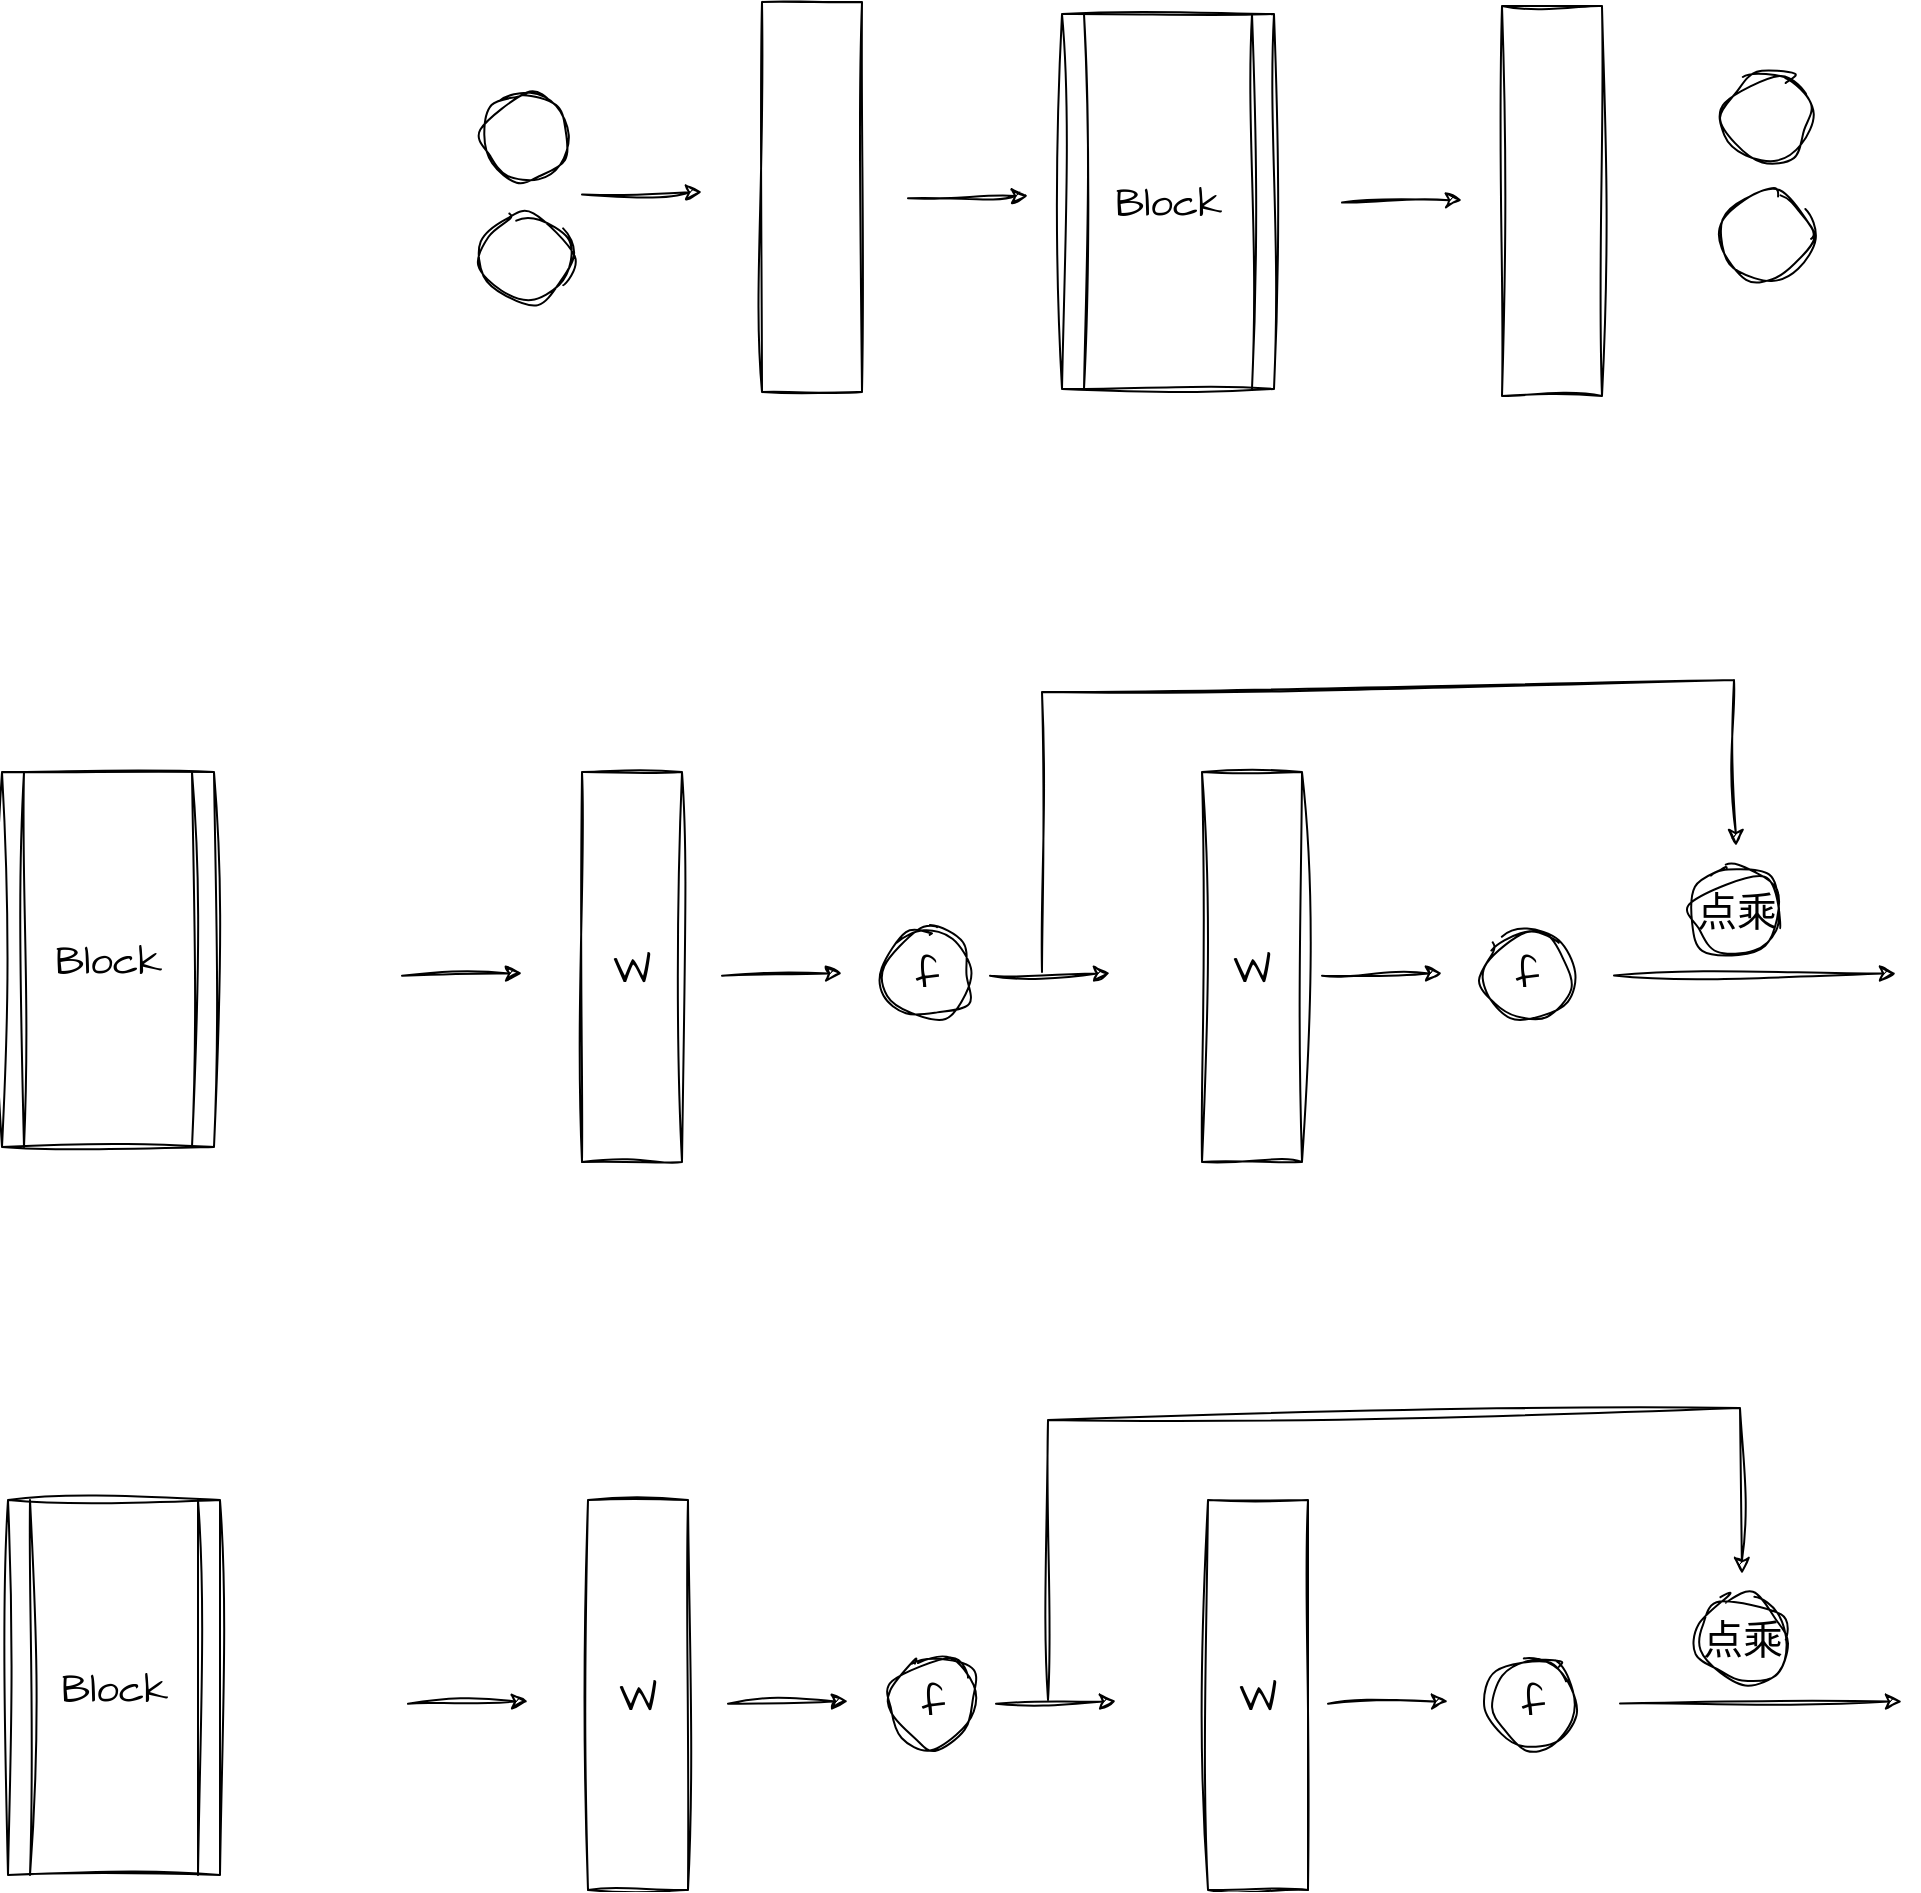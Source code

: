 <mxfile version="21.6.5" type="github">
  <diagram name="第 1 页" id="99LrgCuY8dMpkUbfyUKW">
    <mxGraphModel dx="2149" dy="782" grid="0" gridSize="10" guides="1" tooltips="1" connect="1" arrows="1" fold="1" page="1" pageScale="1" pageWidth="827" pageHeight="1169" math="1" shadow="0">
      <root>
        <mxCell id="0" />
        <mxCell id="1" parent="0" />
        <mxCell id="BA_Z5eX-vC3Ro55MNIHe-1" value="" style="rounded=0;whiteSpace=wrap;html=1;sketch=1;curveFitting=1;jiggle=2;" vertex="1" parent="1">
          <mxGeometry x="310" y="485" width="50" height="195" as="geometry" />
        </mxCell>
        <mxCell id="BA_Z5eX-vC3Ro55MNIHe-2" value="" style="ellipse;whiteSpace=wrap;html=1;aspect=fixed;sketch=1;curveFitting=1;jiggle=2;" vertex="1" parent="1">
          <mxGeometry x="170" y="530" width="45" height="45" as="geometry" />
        </mxCell>
        <mxCell id="BA_Z5eX-vC3Ro55MNIHe-3" value="" style="ellipse;whiteSpace=wrap;html=1;aspect=fixed;sketch=1;curveFitting=1;jiggle=2;" vertex="1" parent="1">
          <mxGeometry x="170" y="590" width="45" height="45" as="geometry" />
        </mxCell>
        <mxCell id="BA_Z5eX-vC3Ro55MNIHe-4" value="" style="endArrow=classic;html=1;rounded=0;sketch=1;hachureGap=4;jiggle=2;curveFitting=1;fontFamily=Architects Daughter;fontSource=https%3A%2F%2Ffonts.googleapis.com%2Fcss%3Ffamily%3DArchitects%2BDaughter;fontSize=16;" edge="1" parent="1">
          <mxGeometry width="50" height="50" relative="1" as="geometry">
            <mxPoint x="220" y="581.25" as="sourcePoint" />
            <mxPoint x="280" y="580" as="targetPoint" />
          </mxGeometry>
        </mxCell>
        <mxCell id="BA_Z5eX-vC3Ro55MNIHe-6" value="Block" style="shape=process;whiteSpace=wrap;html=1;backgroundOutline=1;sketch=1;hachureGap=4;jiggle=2;curveFitting=1;fontFamily=Architects Daughter;fontSource=https%3A%2F%2Ffonts.googleapis.com%2Fcss%3Ffamily%3DArchitects%2BDaughter;fontSize=20;" vertex="1" parent="1">
          <mxGeometry x="460" y="491" width="106" height="187.5" as="geometry" />
        </mxCell>
        <mxCell id="BA_Z5eX-vC3Ro55MNIHe-7" value="" style="rounded=0;whiteSpace=wrap;html=1;sketch=1;curveFitting=1;jiggle=2;" vertex="1" parent="1">
          <mxGeometry x="680" y="487" width="50" height="195" as="geometry" />
        </mxCell>
        <mxCell id="BA_Z5eX-vC3Ro55MNIHe-9" value="" style="endArrow=classic;html=1;rounded=0;sketch=1;hachureGap=4;jiggle=2;curveFitting=1;fontFamily=Architects Daughter;fontSource=https%3A%2F%2Ffonts.googleapis.com%2Fcss%3Ffamily%3DArchitects%2BDaughter;fontSize=16;" edge="1" parent="1">
          <mxGeometry width="50" height="50" relative="1" as="geometry">
            <mxPoint x="383" y="583.13" as="sourcePoint" />
            <mxPoint x="443" y="581.88" as="targetPoint" />
          </mxGeometry>
        </mxCell>
        <mxCell id="BA_Z5eX-vC3Ro55MNIHe-10" value="" style="endArrow=classic;html=1;rounded=0;sketch=1;hachureGap=4;jiggle=2;curveFitting=1;fontFamily=Architects Daughter;fontSource=https%3A%2F%2Ffonts.googleapis.com%2Fcss%3Ffamily%3DArchitects%2BDaughter;fontSize=16;" edge="1" parent="1">
          <mxGeometry width="50" height="50" relative="1" as="geometry">
            <mxPoint x="600" y="585.25" as="sourcePoint" />
            <mxPoint x="660" y="584" as="targetPoint" />
          </mxGeometry>
        </mxCell>
        <mxCell id="BA_Z5eX-vC3Ro55MNIHe-11" value="" style="ellipse;whiteSpace=wrap;html=1;aspect=fixed;sketch=1;curveFitting=1;jiggle=2;" vertex="1" parent="1">
          <mxGeometry x="790" y="520" width="45" height="45" as="geometry" />
        </mxCell>
        <mxCell id="BA_Z5eX-vC3Ro55MNIHe-12" value="" style="ellipse;whiteSpace=wrap;html=1;aspect=fixed;sketch=1;curveFitting=1;jiggle=2;" vertex="1" parent="1">
          <mxGeometry x="790" y="580" width="45" height="45" as="geometry" />
        </mxCell>
        <mxCell id="BA_Z5eX-vC3Ro55MNIHe-13" value="Block" style="shape=process;whiteSpace=wrap;html=1;backgroundOutline=1;sketch=1;hachureGap=4;jiggle=2;curveFitting=1;fontFamily=Architects Daughter;fontSource=https%3A%2F%2Ffonts.googleapis.com%2Fcss%3Ffamily%3DArchitects%2BDaughter;fontSize=20;" vertex="1" parent="1">
          <mxGeometry x="-70" y="870" width="106" height="187.5" as="geometry" />
        </mxCell>
        <mxCell id="BA_Z5eX-vC3Ro55MNIHe-14" value="&lt;font face=&quot;Architects Daughter&quot;&gt;&lt;span style=&quot;font-size: 20px;&quot;&gt;W&lt;br&gt;&lt;/span&gt;&lt;/font&gt;" style="rounded=0;whiteSpace=wrap;html=1;sketch=1;curveFitting=1;jiggle=2;" vertex="1" parent="1">
          <mxGeometry x="220" y="870" width="50" height="195" as="geometry" />
        </mxCell>
        <mxCell id="BA_Z5eX-vC3Ro55MNIHe-15" value="" style="endArrow=classic;html=1;rounded=0;sketch=1;hachureGap=4;jiggle=2;curveFitting=1;fontFamily=Architects Daughter;fontSource=https%3A%2F%2Ffonts.googleapis.com%2Fcss%3Ffamily%3DArchitects%2BDaughter;fontSize=16;" edge="1" parent="1">
          <mxGeometry width="50" height="50" relative="1" as="geometry">
            <mxPoint x="130" y="971.87" as="sourcePoint" />
            <mxPoint x="190" y="970.62" as="targetPoint" />
          </mxGeometry>
        </mxCell>
        <mxCell id="BA_Z5eX-vC3Ro55MNIHe-16" value="" style="endArrow=classic;html=1;rounded=0;sketch=1;hachureGap=4;jiggle=2;curveFitting=1;fontFamily=Architects Daughter;fontSource=https%3A%2F%2Ffonts.googleapis.com%2Fcss%3Ffamily%3DArchitects%2BDaughter;fontSize=16;" edge="1" parent="1">
          <mxGeometry width="50" height="50" relative="1" as="geometry">
            <mxPoint x="424" y="971.87" as="sourcePoint" />
            <mxPoint x="484" y="970.62" as="targetPoint" />
          </mxGeometry>
        </mxCell>
        <mxCell id="BA_Z5eX-vC3Ro55MNIHe-18" value="&lt;font style=&quot;font-size: 20px;&quot; data-font-src=&quot;https://fonts.googleapis.com/css?family=Architects+Daughter&quot; face=&quot;Architects Daughter&quot;&gt;W&lt;/font&gt;" style="rounded=0;whiteSpace=wrap;html=1;sketch=1;curveFitting=1;jiggle=2;" vertex="1" parent="1">
          <mxGeometry x="530" y="870" width="50" height="195" as="geometry" />
        </mxCell>
        <mxCell id="BA_Z5eX-vC3Ro55MNIHe-19" value="&lt;font style=&quot;font-size: 20px;&quot; data-font-src=&quot;https://fonts.googleapis.com/css?family=Architects+Daughter&quot; face=&quot;Architects Daughter&quot;&gt;f&lt;/font&gt;" style="ellipse;whiteSpace=wrap;html=1;aspect=fixed;sketch=1;curveFitting=1;jiggle=2;" vertex="1" parent="1">
          <mxGeometry x="370" y="948.75" width="45" height="45" as="geometry" />
        </mxCell>
        <mxCell id="BA_Z5eX-vC3Ro55MNIHe-20" value="" style="endArrow=classic;html=1;rounded=0;sketch=1;hachureGap=4;jiggle=2;curveFitting=1;fontFamily=Architects Daughter;fontSource=https%3A%2F%2Ffonts.googleapis.com%2Fcss%3Ffamily%3DArchitects%2BDaughter;fontSize=16;" edge="1" parent="1">
          <mxGeometry width="50" height="50" relative="1" as="geometry">
            <mxPoint x="290" y="971.87" as="sourcePoint" />
            <mxPoint x="350" y="970.62" as="targetPoint" />
          </mxGeometry>
        </mxCell>
        <mxCell id="BA_Z5eX-vC3Ro55MNIHe-21" value="&lt;font style=&quot;font-size: 20px;&quot; data-font-src=&quot;https://fonts.googleapis.com/css?family=Architects+Daughter&quot; face=&quot;Architects Daughter&quot;&gt;f&lt;/font&gt;" style="ellipse;whiteSpace=wrap;html=1;aspect=fixed;sketch=1;curveFitting=1;jiggle=2;" vertex="1" parent="1">
          <mxGeometry x="670" y="948.75" width="45" height="45" as="geometry" />
        </mxCell>
        <mxCell id="BA_Z5eX-vC3Ro55MNIHe-22" value="" style="endArrow=classic;html=1;rounded=0;sketch=1;hachureGap=4;jiggle=2;curveFitting=1;fontFamily=Architects Daughter;fontSource=https%3A%2F%2Ffonts.googleapis.com%2Fcss%3Ffamily%3DArchitects%2BDaughter;fontSize=16;" edge="1" parent="1">
          <mxGeometry width="50" height="50" relative="1" as="geometry">
            <mxPoint x="590" y="971.87" as="sourcePoint" />
            <mxPoint x="650" y="970.62" as="targetPoint" />
          </mxGeometry>
        </mxCell>
        <mxCell id="BA_Z5eX-vC3Ro55MNIHe-23" value="" style="endArrow=classic;html=1;rounded=0;sketch=1;hachureGap=4;jiggle=2;curveFitting=1;fontFamily=Architects Daughter;fontSource=https%3A%2F%2Ffonts.googleapis.com%2Fcss%3Ffamily%3DArchitects%2BDaughter;fontSize=16;" edge="1" parent="1">
          <mxGeometry width="50" height="50" relative="1" as="geometry">
            <mxPoint x="450" y="970" as="sourcePoint" />
            <mxPoint x="797" y="907" as="targetPoint" />
            <Array as="points">
              <mxPoint x="450" y="830" />
              <mxPoint x="796" y="824" />
            </Array>
          </mxGeometry>
        </mxCell>
        <mxCell id="BA_Z5eX-vC3Ro55MNIHe-31" value="&lt;font face=&quot;Architects Daughter&quot;&gt;&lt;span style=&quot;font-size: 20px;&quot;&gt;点乘&lt;br&gt;&lt;/span&gt;&lt;/font&gt;" style="ellipse;whiteSpace=wrap;html=1;aspect=fixed;sketch=1;curveFitting=1;jiggle=2;" vertex="1" parent="1">
          <mxGeometry x="775" y="917" width="45" height="45" as="geometry" />
        </mxCell>
        <mxCell id="BA_Z5eX-vC3Ro55MNIHe-25" value="" style="endArrow=classic;html=1;rounded=0;sketch=1;hachureGap=4;jiggle=2;curveFitting=1;fontFamily=Architects Daughter;fontSource=https%3A%2F%2Ffonts.googleapis.com%2Fcss%3Ffamily%3DArchitects%2BDaughter;fontSize=16;" edge="1" parent="1">
          <mxGeometry width="50" height="50" relative="1" as="geometry">
            <mxPoint x="736" y="971.75" as="sourcePoint" />
            <mxPoint x="877" y="970.75" as="targetPoint" />
          </mxGeometry>
        </mxCell>
        <mxCell id="BA_Z5eX-vC3Ro55MNIHe-33" value="Block" style="shape=process;whiteSpace=wrap;html=1;backgroundOutline=1;sketch=1;hachureGap=4;jiggle=2;curveFitting=1;fontFamily=Architects Daughter;fontSource=https%3A%2F%2Ffonts.googleapis.com%2Fcss%3Ffamily%3DArchitects%2BDaughter;fontSize=20;" vertex="1" parent="1">
          <mxGeometry x="-67" y="1234" width="106" height="187.5" as="geometry" />
        </mxCell>
        <mxCell id="BA_Z5eX-vC3Ro55MNIHe-34" value="&lt;font face=&quot;Architects Daughter&quot;&gt;&lt;span style=&quot;font-size: 20px;&quot;&gt;W&lt;br&gt;&lt;/span&gt;&lt;/font&gt;" style="rounded=0;whiteSpace=wrap;html=1;sketch=1;curveFitting=1;jiggle=2;" vertex="1" parent="1">
          <mxGeometry x="223" y="1234" width="50" height="195" as="geometry" />
        </mxCell>
        <mxCell id="BA_Z5eX-vC3Ro55MNIHe-35" value="" style="endArrow=classic;html=1;rounded=0;sketch=1;hachureGap=4;jiggle=2;curveFitting=1;fontFamily=Architects Daughter;fontSource=https%3A%2F%2Ffonts.googleapis.com%2Fcss%3Ffamily%3DArchitects%2BDaughter;fontSize=16;" edge="1" parent="1">
          <mxGeometry width="50" height="50" relative="1" as="geometry">
            <mxPoint x="133" y="1335.87" as="sourcePoint" />
            <mxPoint x="193" y="1334.62" as="targetPoint" />
          </mxGeometry>
        </mxCell>
        <mxCell id="BA_Z5eX-vC3Ro55MNIHe-36" value="" style="endArrow=classic;html=1;rounded=0;sketch=1;hachureGap=4;jiggle=2;curveFitting=1;fontFamily=Architects Daughter;fontSource=https%3A%2F%2Ffonts.googleapis.com%2Fcss%3Ffamily%3DArchitects%2BDaughter;fontSize=16;" edge="1" parent="1">
          <mxGeometry width="50" height="50" relative="1" as="geometry">
            <mxPoint x="427" y="1335.87" as="sourcePoint" />
            <mxPoint x="487" y="1334.62" as="targetPoint" />
          </mxGeometry>
        </mxCell>
        <mxCell id="BA_Z5eX-vC3Ro55MNIHe-37" value="&lt;font style=&quot;font-size: 20px;&quot; data-font-src=&quot;https://fonts.googleapis.com/css?family=Architects+Daughter&quot; face=&quot;Architects Daughter&quot;&gt;W&lt;/font&gt;" style="rounded=0;whiteSpace=wrap;html=1;sketch=1;curveFitting=1;jiggle=2;" vertex="1" parent="1">
          <mxGeometry x="533" y="1234" width="50" height="195" as="geometry" />
        </mxCell>
        <mxCell id="BA_Z5eX-vC3Ro55MNIHe-38" value="&lt;font style=&quot;font-size: 20px;&quot; data-font-src=&quot;https://fonts.googleapis.com/css?family=Architects+Daughter&quot; face=&quot;Architects Daughter&quot;&gt;f&lt;/font&gt;" style="ellipse;whiteSpace=wrap;html=1;aspect=fixed;sketch=1;curveFitting=1;jiggle=2;" vertex="1" parent="1">
          <mxGeometry x="373" y="1312.75" width="45" height="45" as="geometry" />
        </mxCell>
        <mxCell id="BA_Z5eX-vC3Ro55MNIHe-39" value="" style="endArrow=classic;html=1;rounded=0;sketch=1;hachureGap=4;jiggle=2;curveFitting=1;fontFamily=Architects Daughter;fontSource=https%3A%2F%2Ffonts.googleapis.com%2Fcss%3Ffamily%3DArchitects%2BDaughter;fontSize=16;" edge="1" parent="1">
          <mxGeometry width="50" height="50" relative="1" as="geometry">
            <mxPoint x="293" y="1335.87" as="sourcePoint" />
            <mxPoint x="353" y="1334.62" as="targetPoint" />
          </mxGeometry>
        </mxCell>
        <mxCell id="BA_Z5eX-vC3Ro55MNIHe-40" value="&lt;font style=&quot;font-size: 20px;&quot; data-font-src=&quot;https://fonts.googleapis.com/css?family=Architects+Daughter&quot; face=&quot;Architects Daughter&quot;&gt;f&lt;/font&gt;" style="ellipse;whiteSpace=wrap;html=1;aspect=fixed;sketch=1;curveFitting=1;jiggle=2;" vertex="1" parent="1">
          <mxGeometry x="673" y="1312.75" width="45" height="45" as="geometry" />
        </mxCell>
        <mxCell id="BA_Z5eX-vC3Ro55MNIHe-41" value="" style="endArrow=classic;html=1;rounded=0;sketch=1;hachureGap=4;jiggle=2;curveFitting=1;fontFamily=Architects Daughter;fontSource=https%3A%2F%2Ffonts.googleapis.com%2Fcss%3Ffamily%3DArchitects%2BDaughter;fontSize=16;" edge="1" parent="1">
          <mxGeometry width="50" height="50" relative="1" as="geometry">
            <mxPoint x="593" y="1335.87" as="sourcePoint" />
            <mxPoint x="653" y="1334.62" as="targetPoint" />
          </mxGeometry>
        </mxCell>
        <mxCell id="BA_Z5eX-vC3Ro55MNIHe-42" value="" style="endArrow=classic;html=1;rounded=0;sketch=1;hachureGap=4;jiggle=2;curveFitting=1;fontFamily=Architects Daughter;fontSource=https%3A%2F%2Ffonts.googleapis.com%2Fcss%3Ffamily%3DArchitects%2BDaughter;fontSize=16;" edge="1" parent="1">
          <mxGeometry width="50" height="50" relative="1" as="geometry">
            <mxPoint x="453" y="1334" as="sourcePoint" />
            <mxPoint x="800" y="1271" as="targetPoint" />
            <Array as="points">
              <mxPoint x="453" y="1194" />
              <mxPoint x="799" y="1188" />
            </Array>
          </mxGeometry>
        </mxCell>
        <mxCell id="BA_Z5eX-vC3Ro55MNIHe-43" value="&lt;font face=&quot;Architects Daughter&quot;&gt;&lt;span style=&quot;font-size: 20px;&quot;&gt;点乘&lt;br&gt;&lt;/span&gt;&lt;/font&gt;" style="ellipse;whiteSpace=wrap;html=1;aspect=fixed;sketch=1;curveFitting=1;jiggle=2;" vertex="1" parent="1">
          <mxGeometry x="778" y="1281" width="45" height="45" as="geometry" />
        </mxCell>
        <mxCell id="BA_Z5eX-vC3Ro55MNIHe-44" value="" style="endArrow=classic;html=1;rounded=0;sketch=1;hachureGap=4;jiggle=2;curveFitting=1;fontFamily=Architects Daughter;fontSource=https%3A%2F%2Ffonts.googleapis.com%2Fcss%3Ffamily%3DArchitects%2BDaughter;fontSize=16;" edge="1" parent="1">
          <mxGeometry width="50" height="50" relative="1" as="geometry">
            <mxPoint x="739" y="1335.75" as="sourcePoint" />
            <mxPoint x="880" y="1334.75" as="targetPoint" />
          </mxGeometry>
        </mxCell>
      </root>
    </mxGraphModel>
  </diagram>
</mxfile>
